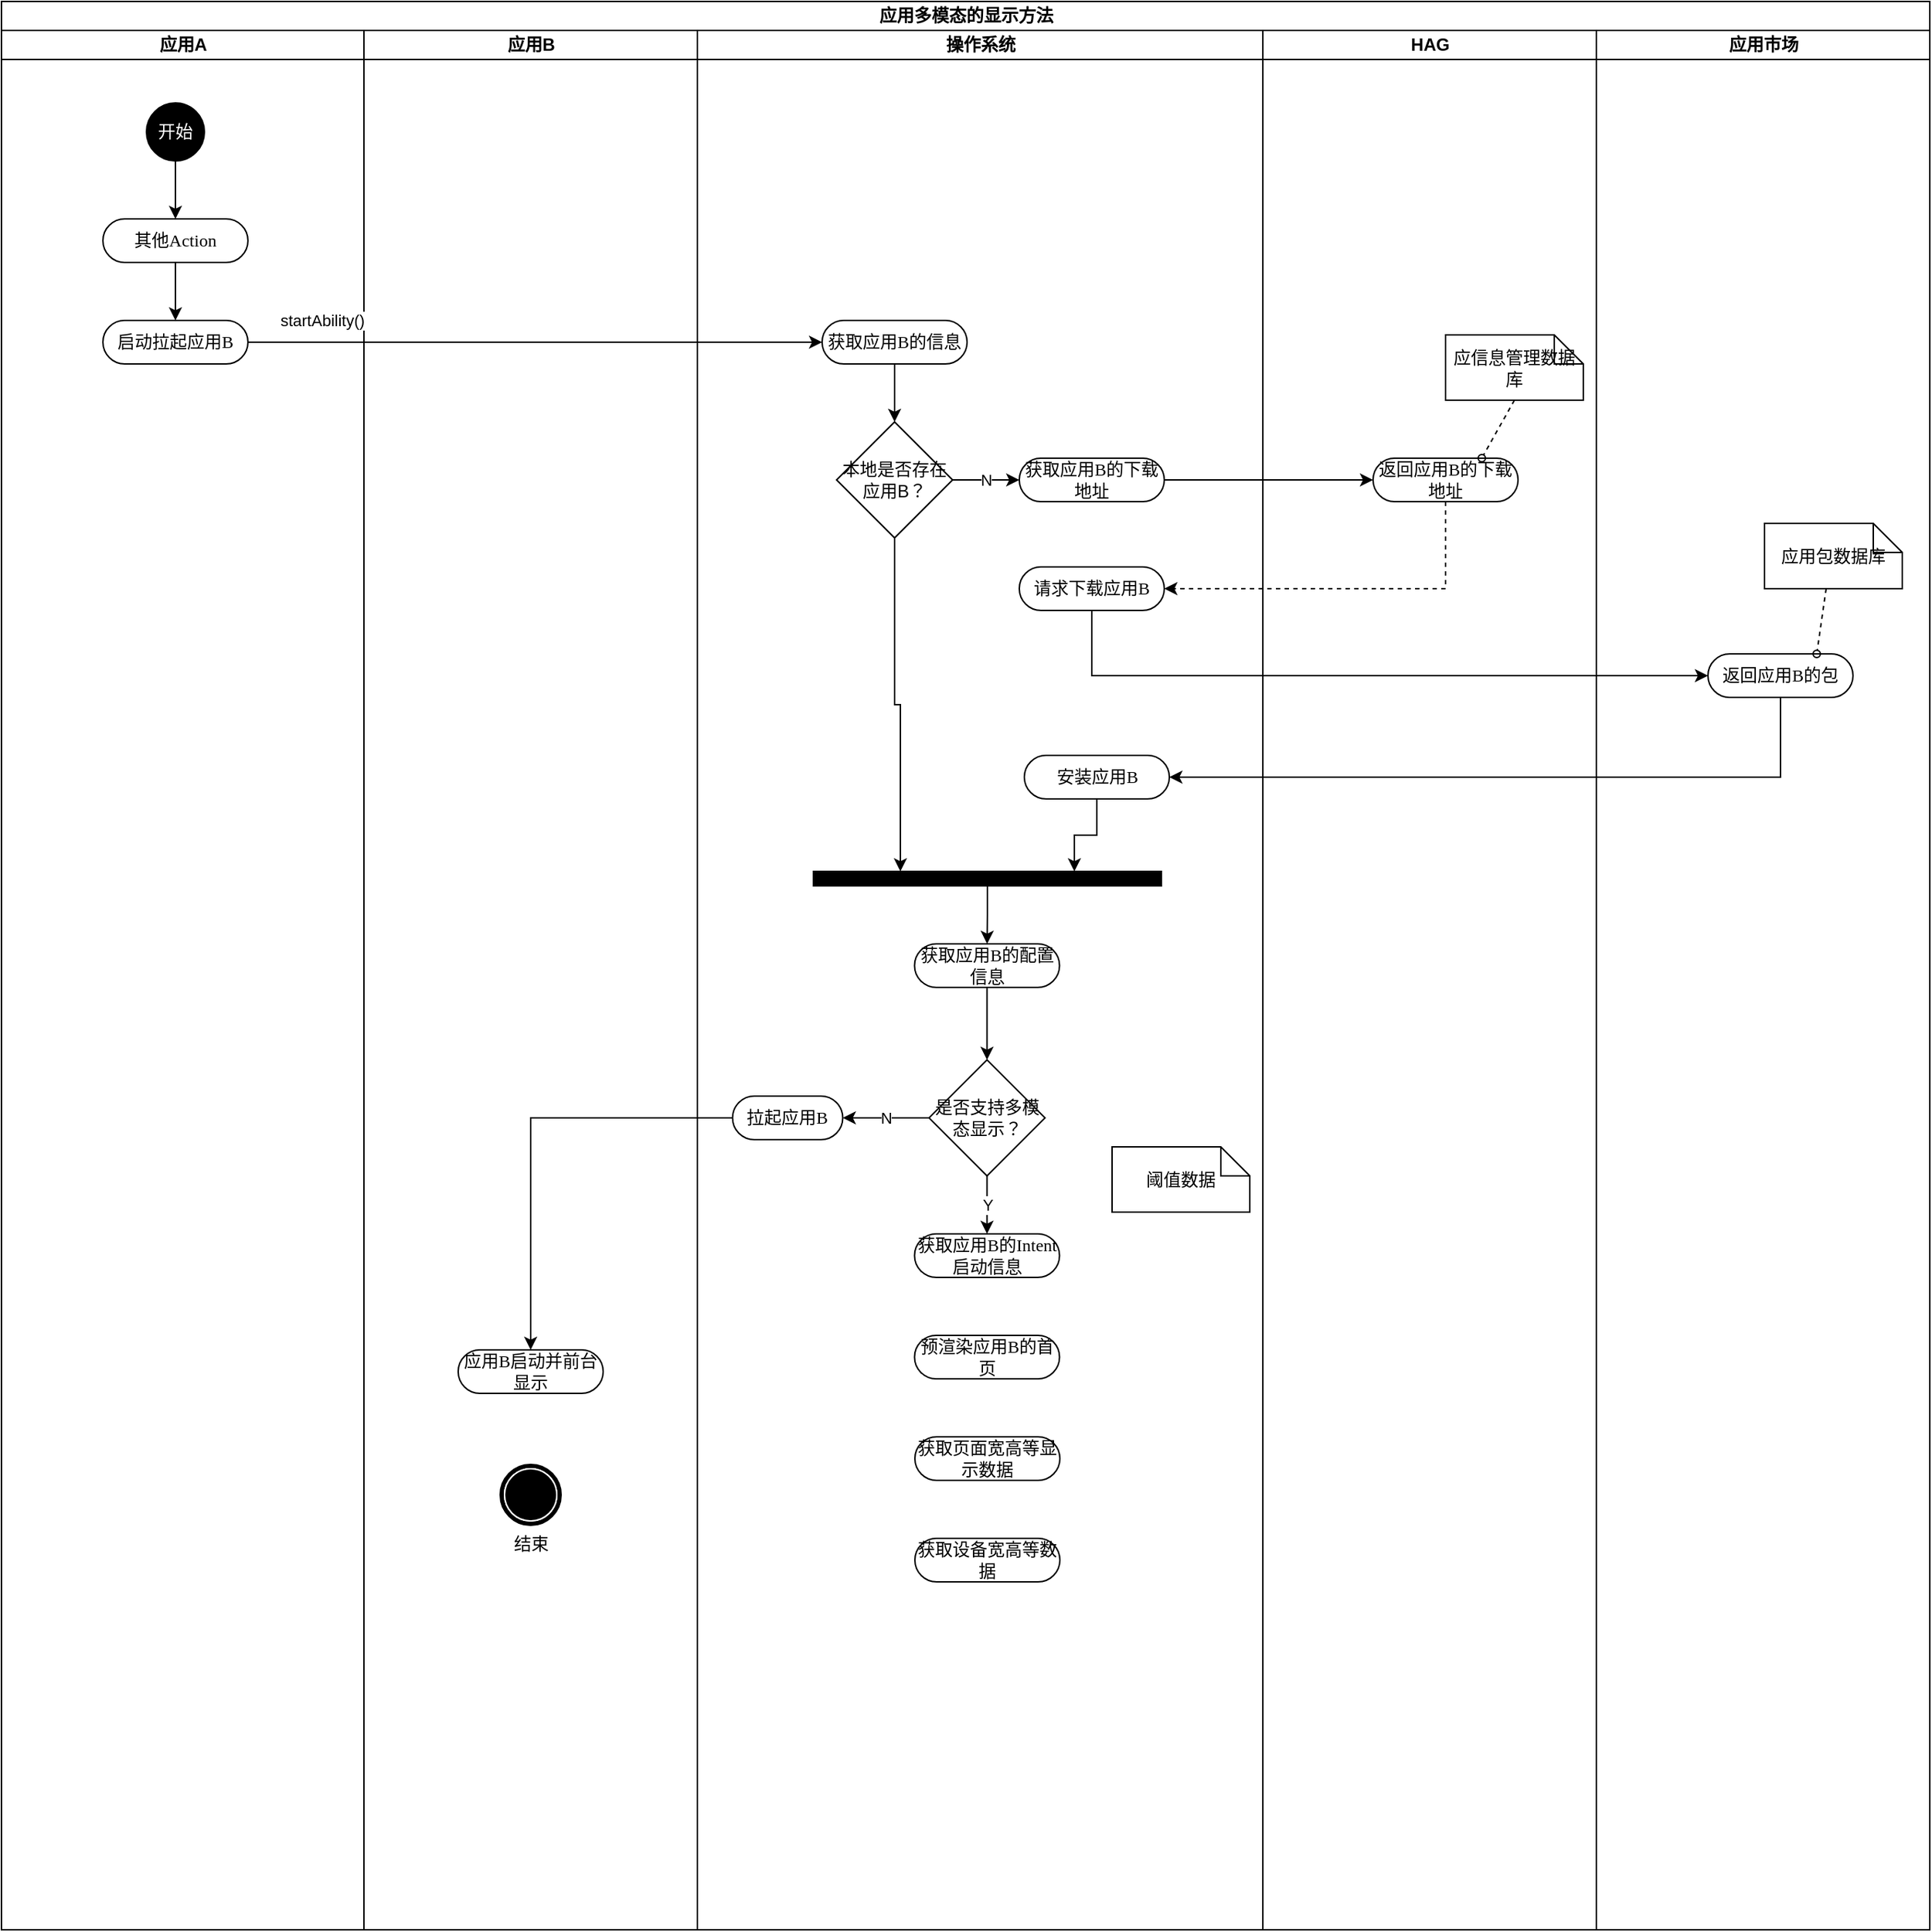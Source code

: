 <mxfile version="13.4.4" type="github">
  <diagram id="wiN0GSeOx2B6b365juw_" name="Page-1">
    <mxGraphModel dx="1422" dy="794" grid="1" gridSize="10" guides="1" tooltips="1" connect="1" arrows="1" fold="1" page="1" pageScale="1" pageWidth="827" pageHeight="1169" math="0" shadow="0">
      <root>
        <mxCell id="0" />
        <mxCell id="1" parent="0" />
        <mxCell id="7mKiSf2ABYRJjhm9RXMu-1" value="应用多模态的显示方法" style="swimlane;html=1;childLayout=stackLayout;startSize=20;rounded=0;shadow=0;comic=0;labelBackgroundColor=none;strokeWidth=1;fontFamily=Verdana;fontSize=12;align=center;" vertex="1" parent="1">
          <mxGeometry x="14" y="20" width="1330" height="1330" as="geometry" />
        </mxCell>
        <mxCell id="7mKiSf2ABYRJjhm9RXMu-2" value="应用A" style="swimlane;html=1;startSize=20;" vertex="1" parent="7mKiSf2ABYRJjhm9RXMu-1">
          <mxGeometry y="20" width="250" height="1310" as="geometry" />
        </mxCell>
        <mxCell id="7mKiSf2ABYRJjhm9RXMu-7" value="应用B" style="swimlane;html=1;startSize=20;" vertex="1" parent="7mKiSf2ABYRJjhm9RXMu-1">
          <mxGeometry x="250" y="20" width="230" height="1310" as="geometry" />
        </mxCell>
        <mxCell id="7mKiSf2ABYRJjhm9RXMu-60" value="应用B启动并前台显示" style="rounded=1;whiteSpace=wrap;html=1;shadow=0;comic=0;labelBackgroundColor=none;strokeWidth=1;fontFamily=Verdana;fontSize=12;align=center;arcSize=50;" vertex="1" parent="7mKiSf2ABYRJjhm9RXMu-7">
          <mxGeometry x="65" y="910" width="100" height="30" as="geometry" />
        </mxCell>
        <mxCell id="7mKiSf2ABYRJjhm9RXMu-62" value="结束" style="shape=mxgraph.bpmn.shape;html=1;verticalLabelPosition=bottom;labelBackgroundColor=#ffffff;verticalAlign=top;perimeter=ellipsePerimeter;outline=end;symbol=terminate;rounded=0;shadow=0;comic=0;strokeWidth=1;fontFamily=Verdana;fontSize=12;align=center;" vertex="1" parent="7mKiSf2ABYRJjhm9RXMu-7">
          <mxGeometry x="95" y="990" width="40" height="40" as="geometry" />
        </mxCell>
        <mxCell id="7mKiSf2ABYRJjhm9RXMu-9" value="操作系统" style="swimlane;html=1;startSize=20;" vertex="1" parent="7mKiSf2ABYRJjhm9RXMu-1">
          <mxGeometry x="480" y="20" width="390" height="1310" as="geometry" />
        </mxCell>
        <mxCell id="7mKiSf2ABYRJjhm9RXMu-10" style="edgeStyle=orthogonalEdgeStyle;rounded=0;orthogonalLoop=1;jettySize=auto;html=1;exitX=0.5;exitY=1;exitDx=0;exitDy=0;entryX=0.5;entryY=0;entryDx=0;entryDy=0;" edge="1" parent="7mKiSf2ABYRJjhm9RXMu-9" source="7mKiSf2ABYRJjhm9RXMu-11" target="7mKiSf2ABYRJjhm9RXMu-13">
          <mxGeometry relative="1" as="geometry" />
        </mxCell>
        <mxCell id="7mKiSf2ABYRJjhm9RXMu-11" value="&lt;font color=&quot;#ffffff&quot;&gt;开始&lt;/font&gt;" style="ellipse;whiteSpace=wrap;html=1;rounded=0;shadow=0;comic=0;labelBackgroundColor=none;strokeWidth=1;fillColor=#000000;fontFamily=Verdana;fontSize=12;align=center;" vertex="1" parent="7mKiSf2ABYRJjhm9RXMu-9">
          <mxGeometry x="-380" y="50" width="40" height="40" as="geometry" />
        </mxCell>
        <mxCell id="7mKiSf2ABYRJjhm9RXMu-12" style="edgeStyle=orthogonalEdgeStyle;rounded=0;orthogonalLoop=1;jettySize=auto;html=1;exitX=0.5;exitY=1;exitDx=0;exitDy=0;entryX=0.5;entryY=0;entryDx=0;entryDy=0;" edge="1" parent="7mKiSf2ABYRJjhm9RXMu-9" source="7mKiSf2ABYRJjhm9RXMu-13" target="7mKiSf2ABYRJjhm9RXMu-14">
          <mxGeometry relative="1" as="geometry" />
        </mxCell>
        <mxCell id="7mKiSf2ABYRJjhm9RXMu-13" value="其他Action" style="rounded=1;whiteSpace=wrap;html=1;shadow=0;comic=0;labelBackgroundColor=none;strokeWidth=1;fontFamily=Verdana;fontSize=12;align=center;arcSize=50;" vertex="1" parent="7mKiSf2ABYRJjhm9RXMu-9">
          <mxGeometry x="-410" y="130" width="100" height="30" as="geometry" />
        </mxCell>
        <mxCell id="7mKiSf2ABYRJjhm9RXMu-14" value="启动拉起应用B" style="rounded=1;whiteSpace=wrap;html=1;shadow=0;comic=0;labelBackgroundColor=none;strokeWidth=1;fontFamily=Verdana;fontSize=12;align=center;arcSize=50;" vertex="1" parent="7mKiSf2ABYRJjhm9RXMu-9">
          <mxGeometry x="-410" y="200" width="100" height="30" as="geometry" />
        </mxCell>
        <mxCell id="7mKiSf2ABYRJjhm9RXMu-22" style="edgeStyle=orthogonalEdgeStyle;rounded=0;orthogonalLoop=1;jettySize=auto;html=1;exitX=1;exitY=0.5;exitDx=0;exitDy=0;entryX=0;entryY=0.5;entryDx=0;entryDy=0;" edge="1" parent="7mKiSf2ABYRJjhm9RXMu-9" source="7mKiSf2ABYRJjhm9RXMu-14" target="7mKiSf2ABYRJjhm9RXMu-8">
          <mxGeometry relative="1" as="geometry" />
        </mxCell>
        <mxCell id="7mKiSf2ABYRJjhm9RXMu-27" value="startAbility()" style="edgeLabel;html=1;align=center;verticalAlign=middle;resizable=0;points=[];" vertex="1" connectable="0" parent="7mKiSf2ABYRJjhm9RXMu-22">
          <mxGeometry x="-0.764" relative="1" as="geometry">
            <mxPoint x="4" y="-15" as="offset" />
          </mxGeometry>
        </mxCell>
        <mxCell id="7mKiSf2ABYRJjhm9RXMu-39" value="N" style="edgeStyle=orthogonalEdgeStyle;rounded=0;orthogonalLoop=1;jettySize=auto;html=1;exitX=1;exitY=0.5;exitDx=0;exitDy=0;entryX=0;entryY=0.5;entryDx=0;entryDy=0;" edge="1" parent="7mKiSf2ABYRJjhm9RXMu-9" source="7mKiSf2ABYRJjhm9RXMu-35" target="7mKiSf2ABYRJjhm9RXMu-37">
          <mxGeometry relative="1" as="geometry" />
        </mxCell>
        <mxCell id="7mKiSf2ABYRJjhm9RXMu-71" style="edgeStyle=orthogonalEdgeStyle;rounded=0;orthogonalLoop=1;jettySize=auto;html=1;exitX=0.5;exitY=1;exitDx=0;exitDy=0;entryX=0.25;entryY=0;entryDx=0;entryDy=0;" edge="1" parent="7mKiSf2ABYRJjhm9RXMu-9" source="7mKiSf2ABYRJjhm9RXMu-35" target="7mKiSf2ABYRJjhm9RXMu-47">
          <mxGeometry relative="1" as="geometry" />
        </mxCell>
        <mxCell id="7mKiSf2ABYRJjhm9RXMu-35" value="本地是否存在应用B？" style="rhombus;whiteSpace=wrap;html=1;" vertex="1" parent="7mKiSf2ABYRJjhm9RXMu-9">
          <mxGeometry x="96" y="270" width="80" height="80" as="geometry" />
        </mxCell>
        <mxCell id="7mKiSf2ABYRJjhm9RXMu-36" style="edgeStyle=orthogonalEdgeStyle;rounded=0;orthogonalLoop=1;jettySize=auto;html=1;exitX=0.5;exitY=1;exitDx=0;exitDy=0;entryX=0.5;entryY=0;entryDx=0;entryDy=0;" edge="1" parent="7mKiSf2ABYRJjhm9RXMu-9" source="7mKiSf2ABYRJjhm9RXMu-8" target="7mKiSf2ABYRJjhm9RXMu-35">
          <mxGeometry relative="1" as="geometry" />
        </mxCell>
        <mxCell id="7mKiSf2ABYRJjhm9RXMu-8" value="获取应用B的信息" style="rounded=1;whiteSpace=wrap;html=1;shadow=0;comic=0;labelBackgroundColor=none;strokeWidth=1;fontFamily=Verdana;fontSize=12;align=center;arcSize=50;" vertex="1" parent="7mKiSf2ABYRJjhm9RXMu-9">
          <mxGeometry x="86" y="200" width="100" height="30" as="geometry" />
        </mxCell>
        <mxCell id="7mKiSf2ABYRJjhm9RXMu-58" value="拉起应用B" style="rounded=1;whiteSpace=wrap;html=1;shadow=0;comic=0;labelBackgroundColor=none;strokeWidth=1;fontFamily=Verdana;fontSize=12;align=center;arcSize=50;" vertex="1" parent="7mKiSf2ABYRJjhm9RXMu-9">
          <mxGeometry x="24.25" y="735" width="76" height="30" as="geometry" />
        </mxCell>
        <mxCell id="7mKiSf2ABYRJjhm9RXMu-59" value="N" style="edgeStyle=orthogonalEdgeStyle;rounded=0;orthogonalLoop=1;jettySize=auto;html=1;exitX=0;exitY=0.5;exitDx=0;exitDy=0;entryX=1;entryY=0.5;entryDx=0;entryDy=0;" edge="1" parent="7mKiSf2ABYRJjhm9RXMu-9" source="7mKiSf2ABYRJjhm9RXMu-57" target="7mKiSf2ABYRJjhm9RXMu-58">
          <mxGeometry relative="1" as="geometry" />
        </mxCell>
        <mxCell id="7mKiSf2ABYRJjhm9RXMu-63" style="edgeStyle=orthogonalEdgeStyle;rounded=0;orthogonalLoop=1;jettySize=auto;html=1;exitX=0.5;exitY=1;exitDx=0;exitDy=0;entryX=0.5;entryY=0;entryDx=0;entryDy=0;" edge="1" parent="7mKiSf2ABYRJjhm9RXMu-9" source="7mKiSf2ABYRJjhm9RXMu-54" target="7mKiSf2ABYRJjhm9RXMu-57">
          <mxGeometry relative="1" as="geometry" />
        </mxCell>
        <mxCell id="7mKiSf2ABYRJjhm9RXMu-74" value="Y" style="edgeStyle=orthogonalEdgeStyle;rounded=0;orthogonalLoop=1;jettySize=auto;html=1;exitX=0.5;exitY=1;exitDx=0;exitDy=0;entryX=0.5;entryY=0;entryDx=0;entryDy=0;" edge="1" parent="7mKiSf2ABYRJjhm9RXMu-9" source="7mKiSf2ABYRJjhm9RXMu-57" target="7mKiSf2ABYRJjhm9RXMu-64">
          <mxGeometry relative="1" as="geometry" />
        </mxCell>
        <mxCell id="7mKiSf2ABYRJjhm9RXMu-57" value="是否支持多模态显示？" style="rhombus;whiteSpace=wrap;html=1;" vertex="1" parent="7mKiSf2ABYRJjhm9RXMu-9">
          <mxGeometry x="159.75" y="710" width="80" height="80" as="geometry" />
        </mxCell>
        <mxCell id="7mKiSf2ABYRJjhm9RXMu-54" value="获取应用B的配置信息" style="rounded=1;whiteSpace=wrap;html=1;shadow=0;comic=0;labelBackgroundColor=none;strokeWidth=1;fontFamily=Verdana;fontSize=12;align=center;arcSize=50;" vertex="1" parent="7mKiSf2ABYRJjhm9RXMu-9">
          <mxGeometry x="149.75" y="630" width="100" height="30" as="geometry" />
        </mxCell>
        <mxCell id="7mKiSf2ABYRJjhm9RXMu-64" value="获取应用B的Intent启动信息" style="rounded=1;whiteSpace=wrap;html=1;shadow=0;comic=0;labelBackgroundColor=none;strokeWidth=1;fontFamily=Verdana;fontSize=12;align=center;arcSize=50;" vertex="1" parent="7mKiSf2ABYRJjhm9RXMu-9">
          <mxGeometry x="149.75" y="830" width="100" height="30" as="geometry" />
        </mxCell>
        <mxCell id="7mKiSf2ABYRJjhm9RXMu-72" style="edgeStyle=orthogonalEdgeStyle;rounded=0;orthogonalLoop=1;jettySize=auto;html=1;exitX=0.5;exitY=1;exitDx=0;exitDy=0;" edge="1" parent="7mKiSf2ABYRJjhm9RXMu-9" source="7mKiSf2ABYRJjhm9RXMu-47" target="7mKiSf2ABYRJjhm9RXMu-54">
          <mxGeometry relative="1" as="geometry" />
        </mxCell>
        <mxCell id="7mKiSf2ABYRJjhm9RXMu-47" value="" style="whiteSpace=wrap;html=1;rounded=0;shadow=0;comic=0;labelBackgroundColor=none;strokeWidth=1;fillColor=#000000;fontFamily=Verdana;fontSize=12;align=center;rotation=0;" vertex="1" parent="7mKiSf2ABYRJjhm9RXMu-9">
          <mxGeometry x="80" y="580" width="240" height="10" as="geometry" />
        </mxCell>
        <mxCell id="7mKiSf2ABYRJjhm9RXMu-75" value="预渲染应用B的首页" style="rounded=1;whiteSpace=wrap;html=1;shadow=0;comic=0;labelBackgroundColor=none;strokeWidth=1;fontFamily=Verdana;fontSize=12;align=center;arcSize=50;" vertex="1" parent="7mKiSf2ABYRJjhm9RXMu-9">
          <mxGeometry x="149.75" y="900" width="100" height="30" as="geometry" />
        </mxCell>
        <mxCell id="7mKiSf2ABYRJjhm9RXMu-76" value="获取页面宽高等显示数据" style="rounded=1;whiteSpace=wrap;html=1;shadow=0;comic=0;labelBackgroundColor=none;strokeWidth=1;fontFamily=Verdana;fontSize=12;align=center;arcSize=50;" vertex="1" parent="7mKiSf2ABYRJjhm9RXMu-9">
          <mxGeometry x="150" y="970" width="100" height="30" as="geometry" />
        </mxCell>
        <mxCell id="7mKiSf2ABYRJjhm9RXMu-77" value="获取设备宽高等数据" style="rounded=1;whiteSpace=wrap;html=1;shadow=0;comic=0;labelBackgroundColor=none;strokeWidth=1;fontFamily=Verdana;fontSize=12;align=center;arcSize=50;" vertex="1" parent="7mKiSf2ABYRJjhm9RXMu-9">
          <mxGeometry x="150" y="1040" width="100" height="30" as="geometry" />
        </mxCell>
        <mxCell id="7mKiSf2ABYRJjhm9RXMu-37" value="获取应用B的下载地址" style="rounded=1;whiteSpace=wrap;html=1;shadow=0;comic=0;labelBackgroundColor=none;strokeWidth=1;fontFamily=Verdana;fontSize=12;align=center;arcSize=50;" vertex="1" parent="7mKiSf2ABYRJjhm9RXMu-9">
          <mxGeometry x="222" y="295" width="100" height="30" as="geometry" />
        </mxCell>
        <mxCell id="7mKiSf2ABYRJjhm9RXMu-41" value="请求下载应用B" style="rounded=1;whiteSpace=wrap;html=1;shadow=0;comic=0;labelBackgroundColor=none;strokeWidth=1;fontFamily=Verdana;fontSize=12;align=center;arcSize=50;" vertex="1" parent="7mKiSf2ABYRJjhm9RXMu-9">
          <mxGeometry x="222" y="370" width="100" height="30" as="geometry" />
        </mxCell>
        <mxCell id="7mKiSf2ABYRJjhm9RXMu-70" style="edgeStyle=orthogonalEdgeStyle;rounded=0;orthogonalLoop=1;jettySize=auto;html=1;exitX=0.5;exitY=1;exitDx=0;exitDy=0;entryX=0.75;entryY=0;entryDx=0;entryDy=0;" edge="1" parent="7mKiSf2ABYRJjhm9RXMu-9" source="7mKiSf2ABYRJjhm9RXMu-65" target="7mKiSf2ABYRJjhm9RXMu-47">
          <mxGeometry relative="1" as="geometry" />
        </mxCell>
        <mxCell id="7mKiSf2ABYRJjhm9RXMu-65" value="安装应用B" style="rounded=1;whiteSpace=wrap;html=1;shadow=0;comic=0;labelBackgroundColor=none;strokeWidth=1;fontFamily=Verdana;fontSize=12;align=center;arcSize=50;" vertex="1" parent="7mKiSf2ABYRJjhm9RXMu-9">
          <mxGeometry x="225.5" y="500" width="100" height="30" as="geometry" />
        </mxCell>
        <mxCell id="7mKiSf2ABYRJjhm9RXMu-73" value="阈值数据" style="shape=note;whiteSpace=wrap;html=1;rounded=0;shadow=0;comic=0;labelBackgroundColor=none;strokeWidth=1;fontFamily=Verdana;fontSize=12;align=center;size=20;" vertex="1" parent="7mKiSf2ABYRJjhm9RXMu-9">
          <mxGeometry x="286" y="770" width="95" height="45" as="geometry" />
        </mxCell>
        <mxCell id="7mKiSf2ABYRJjhm9RXMu-61" style="edgeStyle=orthogonalEdgeStyle;rounded=0;orthogonalLoop=1;jettySize=auto;html=1;exitX=0;exitY=0.5;exitDx=0;exitDy=0;entryX=0.5;entryY=0;entryDx=0;entryDy=0;" edge="1" parent="7mKiSf2ABYRJjhm9RXMu-1" source="7mKiSf2ABYRJjhm9RXMu-58" target="7mKiSf2ABYRJjhm9RXMu-60">
          <mxGeometry relative="1" as="geometry" />
        </mxCell>
        <mxCell id="7mKiSf2ABYRJjhm9RXMu-30" value="HAG" style="swimlane;html=1;startSize=20;" vertex="1" parent="7mKiSf2ABYRJjhm9RXMu-1">
          <mxGeometry x="870" y="20" width="230" height="1310" as="geometry" />
        </mxCell>
        <mxCell id="7mKiSf2ABYRJjhm9RXMu-38" value="返回应用B的下载地址" style="rounded=1;whiteSpace=wrap;html=1;shadow=0;comic=0;labelBackgroundColor=none;strokeWidth=1;fontFamily=Verdana;fontSize=12;align=center;arcSize=50;" vertex="1" parent="7mKiSf2ABYRJjhm9RXMu-30">
          <mxGeometry x="76" y="295" width="100" height="30" as="geometry" />
        </mxCell>
        <mxCell id="7mKiSf2ABYRJjhm9RXMu-52" style="edgeStyle=none;rounded=0;html=1;dashed=1;labelBackgroundColor=none;startArrow=none;startFill=0;startSize=5;endArrow=oval;endFill=0;endSize=5;jettySize=auto;orthogonalLoop=1;strokeWidth=1;fontFamily=Verdana;fontSize=12;exitX=0.5;exitY=1;exitDx=0;exitDy=0;exitPerimeter=0;entryX=0.75;entryY=0;entryDx=0;entryDy=0;" edge="1" parent="7mKiSf2ABYRJjhm9RXMu-30" source="7mKiSf2ABYRJjhm9RXMu-53" target="7mKiSf2ABYRJjhm9RXMu-38">
          <mxGeometry relative="1" as="geometry">
            <mxPoint x="-1268" y="263" as="sourcePoint" />
            <mxPoint x="156" y="300" as="targetPoint" />
          </mxGeometry>
        </mxCell>
        <mxCell id="7mKiSf2ABYRJjhm9RXMu-53" value="应信息管理数据库" style="shape=note;whiteSpace=wrap;html=1;rounded=0;shadow=0;comic=0;labelBackgroundColor=none;strokeWidth=1;fontFamily=Verdana;fontSize=12;align=center;size=20;" vertex="1" parent="7mKiSf2ABYRJjhm9RXMu-30">
          <mxGeometry x="126" y="210" width="95" height="45" as="geometry" />
        </mxCell>
        <mxCell id="7mKiSf2ABYRJjhm9RXMu-32" value="应用市场" style="swimlane;html=1;startSize=20;" vertex="1" parent="7mKiSf2ABYRJjhm9RXMu-1">
          <mxGeometry x="1100" y="20" width="230" height="1310" as="geometry" />
        </mxCell>
        <mxCell id="7mKiSf2ABYRJjhm9RXMu-66" value="返回应用B的包" style="rounded=1;whiteSpace=wrap;html=1;shadow=0;comic=0;labelBackgroundColor=none;strokeWidth=1;fontFamily=Verdana;fontSize=12;align=center;arcSize=50;" vertex="1" parent="7mKiSf2ABYRJjhm9RXMu-32">
          <mxGeometry x="77" y="430" width="100" height="30" as="geometry" />
        </mxCell>
        <mxCell id="7mKiSf2ABYRJjhm9RXMu-69" style="edgeStyle=none;rounded=0;html=1;dashed=1;labelBackgroundColor=none;startArrow=none;startFill=0;startSize=5;endArrow=oval;endFill=0;endSize=5;jettySize=auto;orthogonalLoop=1;strokeWidth=1;fontFamily=Verdana;fontSize=12;exitX=0;exitY=0;exitDx=37.5;exitDy=0;exitPerimeter=0;entryX=0.75;entryY=0;entryDx=0;entryDy=0;" edge="1" parent="7mKiSf2ABYRJjhm9RXMu-32" target="7mKiSf2ABYRJjhm9RXMu-66">
          <mxGeometry relative="1" as="geometry">
            <mxPoint x="158.5" y="385" as="sourcePoint" />
            <mxPoint x="146" y="470" as="targetPoint" />
          </mxGeometry>
        </mxCell>
        <mxCell id="7mKiSf2ABYRJjhm9RXMu-33" value="应用包数据库" style="shape=note;whiteSpace=wrap;html=1;rounded=0;shadow=0;comic=0;labelBackgroundColor=none;strokeWidth=1;fontFamily=Verdana;fontSize=12;align=center;size=20;" vertex="1" parent="7mKiSf2ABYRJjhm9RXMu-32">
          <mxGeometry x="116" y="340" width="95" height="45" as="geometry" />
        </mxCell>
        <mxCell id="7mKiSf2ABYRJjhm9RXMu-40" style="edgeStyle=orthogonalEdgeStyle;rounded=0;orthogonalLoop=1;jettySize=auto;html=1;exitX=1;exitY=0.5;exitDx=0;exitDy=0;entryX=0;entryY=0.5;entryDx=0;entryDy=0;" edge="1" parent="7mKiSf2ABYRJjhm9RXMu-1" source="7mKiSf2ABYRJjhm9RXMu-37" target="7mKiSf2ABYRJjhm9RXMu-38">
          <mxGeometry relative="1" as="geometry" />
        </mxCell>
        <mxCell id="7mKiSf2ABYRJjhm9RXMu-42" style="edgeStyle=orthogonalEdgeStyle;rounded=0;orthogonalLoop=1;jettySize=auto;html=1;exitX=0.5;exitY=1;exitDx=0;exitDy=0;entryX=1;entryY=0.5;entryDx=0;entryDy=0;dashed=1;" edge="1" parent="7mKiSf2ABYRJjhm9RXMu-1" source="7mKiSf2ABYRJjhm9RXMu-38" target="7mKiSf2ABYRJjhm9RXMu-41">
          <mxGeometry relative="1" as="geometry" />
        </mxCell>
        <mxCell id="7mKiSf2ABYRJjhm9RXMu-67" style="edgeStyle=orthogonalEdgeStyle;rounded=0;orthogonalLoop=1;jettySize=auto;html=1;exitX=0.5;exitY=1;exitDx=0;exitDy=0;entryX=0;entryY=0.5;entryDx=0;entryDy=0;" edge="1" parent="7mKiSf2ABYRJjhm9RXMu-1" source="7mKiSf2ABYRJjhm9RXMu-41" target="7mKiSf2ABYRJjhm9RXMu-66">
          <mxGeometry relative="1" as="geometry" />
        </mxCell>
        <mxCell id="7mKiSf2ABYRJjhm9RXMu-68" style="edgeStyle=orthogonalEdgeStyle;rounded=0;orthogonalLoop=1;jettySize=auto;html=1;exitX=0.5;exitY=1;exitDx=0;exitDy=0;entryX=1;entryY=0.5;entryDx=0;entryDy=0;" edge="1" parent="7mKiSf2ABYRJjhm9RXMu-1" source="7mKiSf2ABYRJjhm9RXMu-66" target="7mKiSf2ABYRJjhm9RXMu-65">
          <mxGeometry relative="1" as="geometry" />
        </mxCell>
      </root>
    </mxGraphModel>
  </diagram>
</mxfile>
